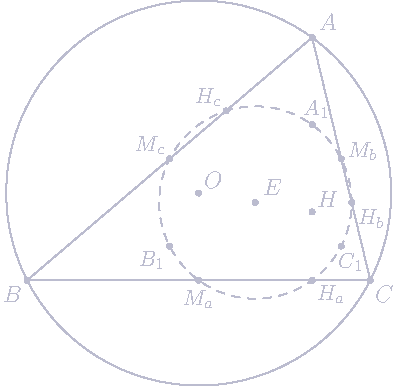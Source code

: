 import geometry;
size(7cm);

pen penColor = rgb("bcbdd0");

triangle t = triangleabc(4, 6, 5.5);

point A = t.C;
point B = t.A;
point C = t.B;

circle w = circle(t);

point O = w.C;
point H = orthocentercenter(t);
point _E = midpoint(segment(O, H));

point Ma = midpoint(segment(C, B));
point Mc = midpoint(segment(A, B));
point Mb = midpoint(segment(C, A));

point Ha = intersectionpoint(line(A, H), line(B, C));
point Hb = intersectionpoint(line(B, H), line(A, C));
point Hc = intersectionpoint(line(C, H), line(B, A));

point A1 = midpoint(segment(A, H));
point C1 = midpoint(segment(C, H));
point B1 = midpoint(segment(B, H));



circle e = circle(_E, w.r/2);



//draw

dot("$A$", A, N+E, fontsize(12) + penColor);
dot("$B$", B, SW, fontsize(12) + penColor);
dot("$C$", C, SE, fontsize(12) + penColor);

draw(t, penColor);
draw(w, penColor);
draw(e, penColor+dashed);


dot("$E$", _E, N+E, fontsize(12) + penColor);
dot("$O$", O, NE, fontsize(12) + penColor);
dot("$H$", H, NE, fontsize(12) + penColor);



dot("$C_1$", C1, S+E*0.5, fontsize(11) + penColor);
dot("$B_1$", B1, SW, fontsize(11) + penColor);
dot("$A_1$", A1, N+E*0.2, fontsize(11) + penColor);

dot("$H_b$", Hb, S+E, fontsize(11) + penColor);
dot("$H_c$", Hc, NW, fontsize(11) + penColor);
dot("$H_a$", Ha, SE, fontsize(11) + penColor);

dot("$M_b$", Mb, N*0.5+E, fontsize(11) + penColor);
dot("$M_c$", Mc, NW, fontsize(11) + penColor);
dot("$M_a$", Ma, S*1.5, fontsize(11) + penColor);

